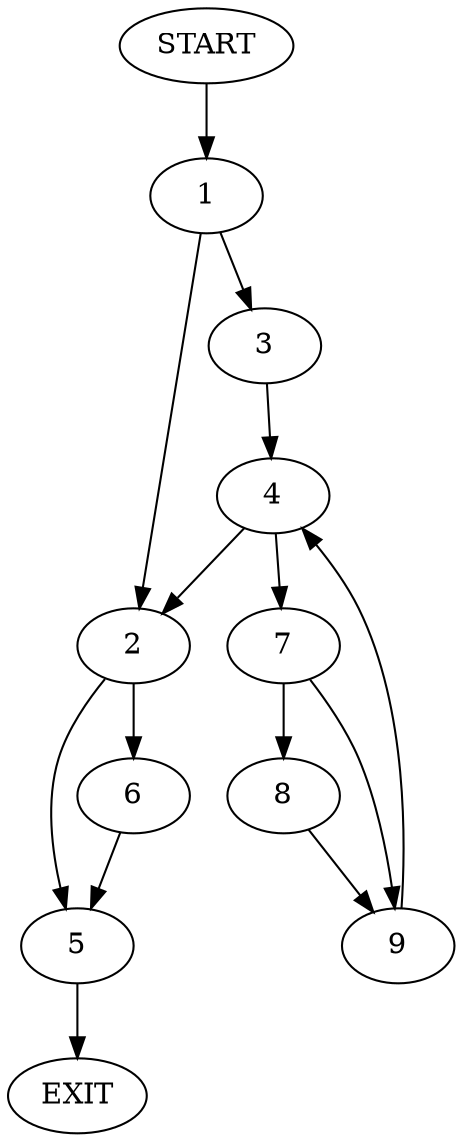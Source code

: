 digraph {
0 [label="START"]
10 [label="EXIT"]
0 -> 1
1 -> 2
1 -> 3
3 -> 4
2 -> 5
2 -> 6
4 -> 2
4 -> 7
7 -> 8
7 -> 9
9 -> 4
8 -> 9
5 -> 10
6 -> 5
}
